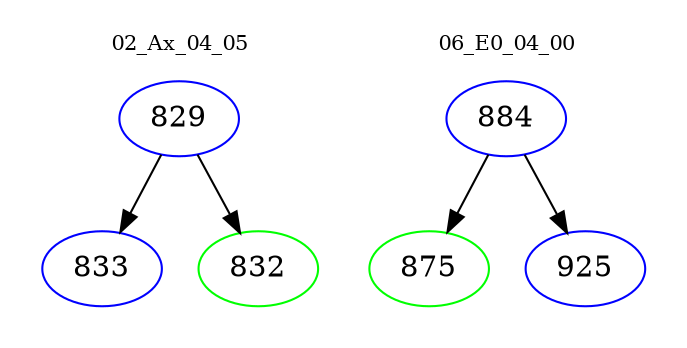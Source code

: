 digraph{
subgraph cluster_0 {
color = white
label = "02_Ax_04_05";
fontsize=10;
T0_829 [label="829", color="blue"]
T0_829 -> T0_833 [color="black"]
T0_833 [label="833", color="blue"]
T0_829 -> T0_832 [color="black"]
T0_832 [label="832", color="green"]
}
subgraph cluster_1 {
color = white
label = "06_E0_04_00";
fontsize=10;
T1_884 [label="884", color="blue"]
T1_884 -> T1_875 [color="black"]
T1_875 [label="875", color="green"]
T1_884 -> T1_925 [color="black"]
T1_925 [label="925", color="blue"]
}
}
